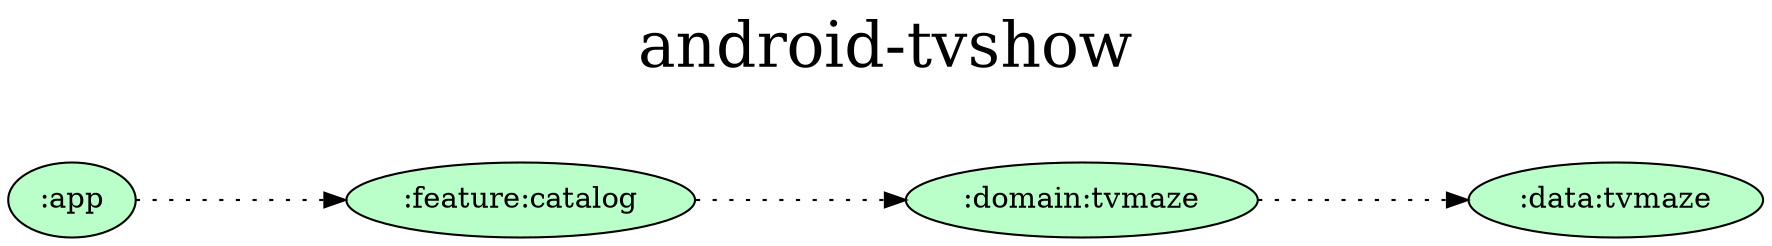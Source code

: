 digraph {
  graph [label="android-tvshow\n ",labelloc=t,fontsize=30,ranksep=1.4];
  node [style=filled, fillcolor="#bbbbbb"];
  rankdir=LR;

  ":app" [fillcolor="#baffc9"];
  ":data:tvmaze" [fillcolor="#baffc9"];
  ":domain:tvmaze" [fillcolor="#baffc9"];
  ":feature:catalog" [fillcolor="#baffc9"];

  {rank = same;}
  ":app" -> ":feature:catalog" [style=dotted]
  ":domain:tvmaze" -> ":data:tvmaze" [style=dotted]
  ":feature:catalog" -> ":domain:tvmaze" [style=dotted]
}
